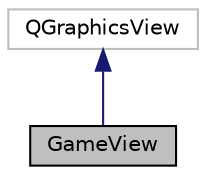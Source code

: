 digraph "GameView"
{
 // LATEX_PDF_SIZE
  edge [fontname="Helvetica",fontsize="10",labelfontname="Helvetica",labelfontsize="10"];
  node [fontname="Helvetica",fontsize="10",shape=record];
  Node1 [label="GameView",height=0.2,width=0.4,color="black", fillcolor="grey75", style="filled", fontcolor="black",tooltip="Classe de visualisation d'un espace 2D de jeu."];
  Node2 -> Node1 [dir="back",color="midnightblue",fontsize="10",style="solid"];
  Node2 [label="QGraphicsView",height=0.2,width=0.4,color="grey75", fillcolor="white", style="filled",tooltip=" "];
}

